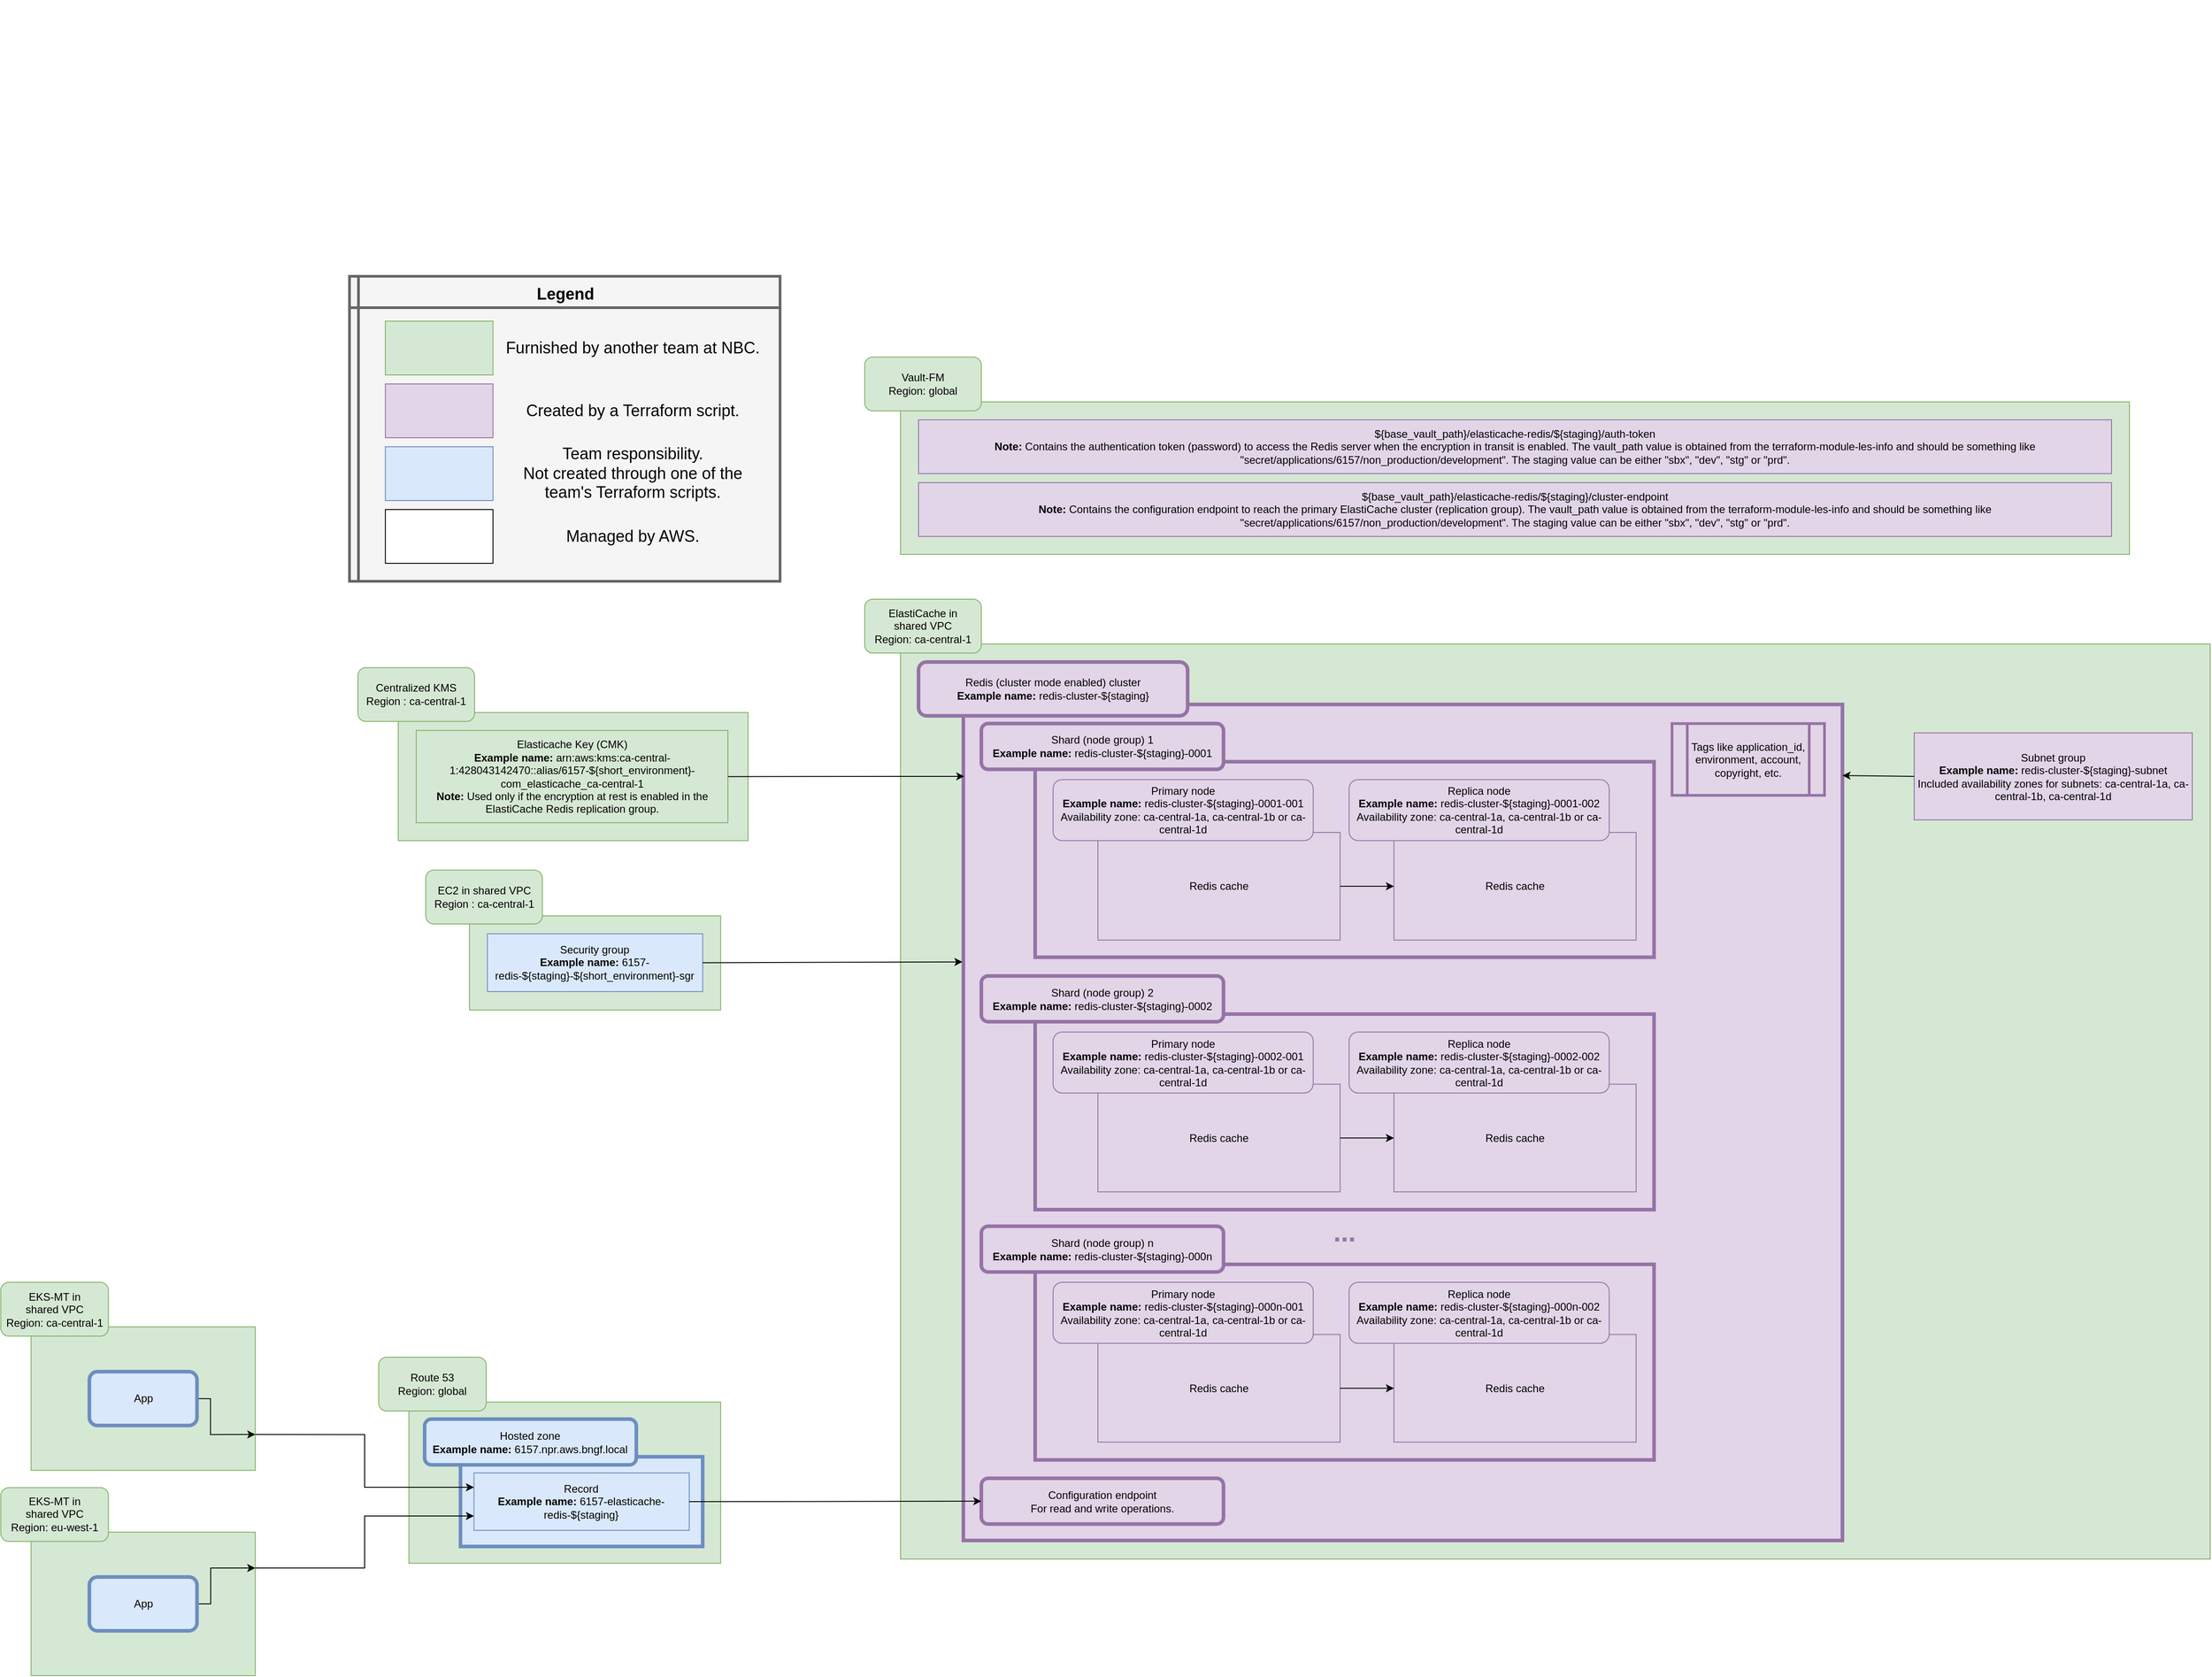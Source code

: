 <mxfile version="18.0.3" type="device"><diagram id="SKO7gMHoQNqxQWrQ-A0P" name="Page-1"><mxGraphModel dx="5704" dy="2724" grid="1" gridSize="10" guides="1" tooltips="1" connect="1" arrows="1" fold="1" page="1" pageScale="1" pageWidth="850" pageHeight="1100" math="0" shadow="0"><root><mxCell id="0"/><mxCell id="1" parent="0"/><mxCell id="yNyxnRnrPqe3okqBrELC-12" value="" style="rounded=0;whiteSpace=wrap;html=1;fillColor=#d5e8d4;strokeColor=#82b366;" parent="1" vertex="1"><mxGeometry x="1330" y="1780" width="1460" height="1020" as="geometry"/></mxCell><mxCell id="yNyxnRnrPqe3okqBrELC-4" value="" style="rounded=0;whiteSpace=wrap;html=1;fillColor=#d5e8d4;strokeColor=#82b366;" parent="1" vertex="1"><mxGeometry x="360.63" y="2541.15" width="250" height="160" as="geometry"/></mxCell><mxCell id="yNyxnRnrPqe3okqBrELC-5" value="EKS-MT in &lt;br&gt;shared VPC&lt;br&gt;Region: ca-central-1" style="rounded=1;whiteSpace=wrap;html=1;fillColor=#d5e8d4;strokeColor=#82b366;" parent="1" vertex="1"><mxGeometry x="326.88" y="2491.5" width="120" height="60" as="geometry"/></mxCell><mxCell id="yNyxnRnrPqe3okqBrELC-6" value="" style="rounded=0;whiteSpace=wrap;html=1;fillColor=#d5e8d4;strokeColor=#82b366;" parent="1" vertex="1"><mxGeometry x="360.63" y="2770" width="250" height="160" as="geometry"/></mxCell><mxCell id="yNyxnRnrPqe3okqBrELC-7" value="EKS-MT in &lt;br&gt;shared VPC&lt;br&gt;Region: eu-west-1" style="rounded=1;whiteSpace=wrap;html=1;fillColor=#d5e8d4;strokeColor=#82b366;" parent="1" vertex="1"><mxGeometry x="326.88" y="2720.35" width="120" height="60" as="geometry"/></mxCell><mxCell id="yNyxnRnrPqe3okqBrELC-8" style="edgeStyle=orthogonalEdgeStyle;rounded=0;orthogonalLoop=1;jettySize=auto;html=1;exitX=1;exitY=0.5;exitDx=0;exitDy=0;entryX=1;entryY=0.75;entryDx=0;entryDy=0;" parent="1" source="yNyxnRnrPqe3okqBrELC-9" target="yNyxnRnrPqe3okqBrELC-4" edge="1"><mxGeometry relative="1" as="geometry"><Array as="points"><mxPoint x="560.63" y="2621.15"/><mxPoint x="560.63" y="2661.15"/></Array></mxGeometry></mxCell><mxCell id="yNyxnRnrPqe3okqBrELC-9" value="App" style="rounded=1;whiteSpace=wrap;html=1;strokeWidth=4;fillColor=#dae8fc;strokeColor=#6c8ebf;" parent="1" vertex="1"><mxGeometry x="425.63" y="2591.15" width="120" height="60" as="geometry"/></mxCell><mxCell id="yNyxnRnrPqe3okqBrELC-10" style="edgeStyle=orthogonalEdgeStyle;rounded=0;orthogonalLoop=1;jettySize=auto;html=1;exitX=1;exitY=0.5;exitDx=0;exitDy=0;entryX=1;entryY=0.25;entryDx=0;entryDy=0;" parent="1" source="yNyxnRnrPqe3okqBrELC-11" target="yNyxnRnrPqe3okqBrELC-6" edge="1"><mxGeometry relative="1" as="geometry"><Array as="points"><mxPoint x="560.88" y="2850.35"/><mxPoint x="560.88" y="2810.35"/></Array></mxGeometry></mxCell><mxCell id="yNyxnRnrPqe3okqBrELC-11" value="App" style="rounded=1;whiteSpace=wrap;html=1;strokeWidth=4;fillColor=#dae8fc;strokeColor=#6c8ebf;" parent="1" vertex="1"><mxGeometry x="425.63" y="2820" width="120" height="60" as="geometry"/></mxCell><mxCell id="yNyxnRnrPqe3okqBrELC-13" value="ElastiCache in &lt;br&gt;shared VPC&lt;br&gt;Region: ca-central-1" style="rounded=1;whiteSpace=wrap;html=1;fillColor=#d5e8d4;strokeColor=#82b366;" parent="1" vertex="1"><mxGeometry x="1290" y="1730" width="130" height="60" as="geometry"/></mxCell><mxCell id="yNyxnRnrPqe3okqBrELC-16" value="" style="rounded=0;whiteSpace=wrap;html=1;fillColor=#e1d5e7;strokeColor=#9673a6;strokeWidth=4;" parent="1" vertex="1"><mxGeometry x="1400" y="1847.3" width="980" height="932" as="geometry"/></mxCell><mxCell id="yNyxnRnrPqe3okqBrELC-17" value="Redis (cluster mode enabled) cluster&lt;br&gt;&lt;b&gt;Example name:&lt;/b&gt; redis-cluster-${staging}" style="rounded=1;whiteSpace=wrap;html=1;fillColor=#e1d5e7;strokeColor=#9673a6;strokeWidth=4;" parent="1" vertex="1"><mxGeometry x="1350" y="1800" width="300" height="60" as="geometry"/></mxCell><mxCell id="yNyxnRnrPqe3okqBrELC-20" value="" style="rounded=0;whiteSpace=wrap;html=1;fillColor=#e1d5e7;strokeColor=#9673a6;strokeWidth=4;" parent="1" vertex="1"><mxGeometry x="1480" y="1911.15" width="690" height="218" as="geometry"/></mxCell><mxCell id="yNyxnRnrPqe3okqBrELC-46" value="" style="rounded=0;whiteSpace=wrap;html=1;fillColor=#d5e8d4;strokeColor=#82b366;" parent="1" vertex="1"><mxGeometry x="1330" y="1510" width="1370" height="170" as="geometry"/></mxCell><mxCell id="yNyxnRnrPqe3okqBrELC-47" value="Vault-FM&lt;br&gt;Region: global" style="rounded=1;whiteSpace=wrap;html=1;fillColor=#d5e8d4;strokeColor=#82b366;" parent="1" vertex="1"><mxGeometry x="1290" y="1460" width="130" height="60" as="geometry"/></mxCell><mxCell id="yNyxnRnrPqe3okqBrELC-91" value="" style="rounded=0;whiteSpace=wrap;html=1;fillColor=#d5e8d4;strokeColor=#82b366;" parent="1" vertex="1"><mxGeometry x="770" y="1856.3" width="390" height="142.85" as="geometry"/></mxCell><mxCell id="yNyxnRnrPqe3okqBrELC-92" value="Centralized KMS&lt;br&gt;Region : ca-central-1" style="rounded=1;whiteSpace=wrap;html=1;fillColor=#d5e8d4;strokeColor=#82b366;" parent="1" vertex="1"><mxGeometry x="725" y="1806.3" width="130" height="60" as="geometry"/></mxCell><mxCell id="yNyxnRnrPqe3okqBrELC-93" value="Elasticache Key (CMK)&lt;br&gt;&lt;b&gt;Example name:&lt;/b&gt; arn:aws:kms:ca-central-1:428043142470::alias/6157-${short_environment}-com_elasticache_ca-central-1&lt;br&gt;&lt;b&gt;Note:&lt;/b&gt; Used only if the encryption at rest is enabled in the ElastiCache Redis replication group." style="rounded=0;whiteSpace=wrap;html=1;fillColor=#D5E8D4;strokeColor=#82B366;" parent="1" vertex="1"><mxGeometry x="790" y="1876.3" width="347.5" height="102.85" as="geometry"/></mxCell><mxCell id="yNyxnRnrPqe3okqBrELC-97" value="" style="rounded=0;whiteSpace=wrap;html=1;fillColor=#d5e8d4;strokeColor=#82b366;" parent="1" vertex="1"><mxGeometry x="849.38" y="2083" width="280" height="105" as="geometry"/></mxCell><mxCell id="yNyxnRnrPqe3okqBrELC-98" value="EC2 in shared VPC&lt;br&gt;Region : ca-central-1" style="rounded=1;whiteSpace=wrap;html=1;fillColor=#d5e8d4;strokeColor=#82b366;" parent="1" vertex="1"><mxGeometry x="800.63" y="2032" width="130" height="60" as="geometry"/></mxCell><mxCell id="yNyxnRnrPqe3okqBrELC-99" value="Security group&lt;br&gt;&lt;b&gt;Example name:&lt;/b&gt;&amp;nbsp;6157-redis-${staging}-${short_environment}-sgr" style="rounded=0;whiteSpace=wrap;html=1;fillColor=#dae8fc;strokeColor=#6c8ebf;" parent="1" vertex="1"><mxGeometry x="869.38" y="2103" width="240" height="64.42" as="geometry"/></mxCell><mxCell id="yNyxnRnrPqe3okqBrELC-100" value="" style="shape=internalStorage;whiteSpace=wrap;html=1;backgroundOutline=1;fontColor=#333333;strokeWidth=3;dx=10;dy=35;fillColor=#f5f5f5;strokeColor=#666666;" parent="1" vertex="1"><mxGeometry x="715.63" y="1370" width="480" height="340" as="geometry"/></mxCell><mxCell id="yNyxnRnrPqe3okqBrELC-101" value="" style="rounded=0;whiteSpace=wrap;html=1;strokeWidth=1;fillColor=#d5e8d4;strokeColor=#82b366;" parent="1" vertex="1"><mxGeometry x="755.63" y="1420" width="120" height="60" as="geometry"/></mxCell><mxCell id="yNyxnRnrPqe3okqBrELC-102" value="" style="rounded=0;whiteSpace=wrap;html=1;strokeWidth=1;fillColor=#e1d5e7;strokeColor=#9673a6;" parent="1" vertex="1"><mxGeometry x="755.63" y="1490" width="120" height="60" as="geometry"/></mxCell><mxCell id="yNyxnRnrPqe3okqBrELC-105" value="&lt;font style=&quot;font-size: 18px&quot; color=&quot;#000000&quot;&gt;&lt;b&gt;Legend&lt;/b&gt;&lt;/font&gt;" style="text;html=1;align=center;verticalAlign=middle;resizable=0;points=[];autosize=1;strokeColor=none;fillColor=none;fontColor=#FF6666;" parent="1" vertex="1"><mxGeometry x="915.63" y="1380" width="80" height="20" as="geometry"/></mxCell><mxCell id="yNyxnRnrPqe3okqBrELC-106" value="&lt;font color=&quot;#000000&quot; size=&quot;4&quot;&gt;&lt;span&gt;Furnished by another team at NBC.&lt;/span&gt;&lt;/font&gt;" style="text;html=1;align=center;verticalAlign=middle;resizable=0;points=[];autosize=1;strokeColor=none;fillColor=none;fontColor=#FF6666;" parent="1" vertex="1"><mxGeometry x="880.63" y="1440" width="300" height="20" as="geometry"/></mxCell><mxCell id="yNyxnRnrPqe3okqBrELC-107" value="" style="rounded=0;whiteSpace=wrap;html=1;strokeWidth=1;" parent="1" vertex="1"><mxGeometry x="755.63" y="1630" width="120" height="60" as="geometry"/></mxCell><mxCell id="yNyxnRnrPqe3okqBrELC-108" value="&lt;font color=&quot;#000000&quot; size=&quot;4&quot;&gt;&lt;span&gt;Created by a Terraform&amp;nbsp;script.&lt;/span&gt;&lt;/font&gt;" style="text;html=1;align=center;verticalAlign=middle;resizable=0;points=[];autosize=1;strokeColor=none;fillColor=none;fontColor=#FF6666;" parent="1" vertex="1"><mxGeometry x="905.63" y="1510" width="250" height="20" as="geometry"/></mxCell><mxCell id="yNyxnRnrPqe3okqBrELC-110" value="&lt;font color=&quot;#000000&quot; size=&quot;4&quot;&gt;&lt;span&gt;Team responsibility.&lt;br&gt;Not created through one of the&lt;br&gt;team's Terraform scripts.&lt;/span&gt;&lt;/font&gt;" style="text;html=1;align=center;verticalAlign=middle;resizable=0;points=[];autosize=1;strokeColor=none;fillColor=none;fontColor=#FF6666;" parent="1" vertex="1"><mxGeometry x="900.63" y="1565" width="260" height="50" as="geometry"/></mxCell><mxCell id="yNyxnRnrPqe3okqBrELC-116" value="${base_vault_path}/elasticache-redis/${staging}/auth-token&lt;br&gt;&lt;b&gt;Note:&lt;/b&gt; Contains the authentication token (password) to access the Redis server when the encryption in transit is enabled. The vault_path value is obtained from the terraform-module-les-info and should be something like &quot;secret/applications/6157/non_production/development&quot;. The staging value can be either &quot;sbx&quot;, &quot;dev&quot;, &quot;stg&quot; or &quot;prd&quot;." style="rounded=0;whiteSpace=wrap;html=1;strokeWidth=1;fillColor=#e1d5e7;strokeColor=#9673a6;" parent="1" vertex="1"><mxGeometry x="1350" y="1530" width="1330" height="60" as="geometry"/></mxCell><mxCell id="yNyxnRnrPqe3okqBrELC-136" value="" style="endArrow=classic;html=1;rounded=0;" parent="1" edge="1"><mxGeometry width="50" height="50" relative="1" as="geometry"><mxPoint x="2100" y="1070" as="sourcePoint"/><mxPoint x="2100" y="1070" as="targetPoint"/></mxGeometry></mxCell><mxCell id="9Uj2-KhSI566zsfJ7_F--13" value="" style="rounded=0;whiteSpace=wrap;html=1;fillColor=#e1d5e7;strokeColor=#9673a6;strokeWidth=4;" parent="1" vertex="1"><mxGeometry x="1480" y="2192.5" width="690" height="218" as="geometry"/></mxCell><mxCell id="9Uj2-KhSI566zsfJ7_F--16" value="Redis cache" style="rounded=0;whiteSpace=wrap;html=1;strokeWidth=1;fillColor=#e1d5e7;strokeColor=#9673a6;" parent="1" vertex="1"><mxGeometry x="1550" y="2270.67" width="270" height="120" as="geometry"/></mxCell><mxCell id="9Uj2-KhSI566zsfJ7_F--18" value="Redis cache" style="rounded=0;whiteSpace=wrap;html=1;strokeWidth=1;fillColor=#e1d5e7;strokeColor=#9673a6;" parent="1" vertex="1"><mxGeometry x="1880" y="2270.67" width="270" height="120" as="geometry"/></mxCell><mxCell id="9Uj2-KhSI566zsfJ7_F--21" value="" style="rounded=0;whiteSpace=wrap;html=1;fillColor=#e1d5e7;strokeColor=#9673a6;strokeWidth=4;" parent="1" vertex="1"><mxGeometry x="1480" y="2471.5" width="690" height="218" as="geometry"/></mxCell><mxCell id="9Uj2-KhSI566zsfJ7_F--23" value="Redis cache" style="rounded=0;whiteSpace=wrap;html=1;strokeWidth=1;fillColor=#e1d5e7;strokeColor=#9673a6;" parent="1" vertex="1"><mxGeometry x="1550" y="2549.67" width="270" height="120" as="geometry"/></mxCell><mxCell id="9Uj2-KhSI566zsfJ7_F--25" value="Redis cache" style="rounded=0;whiteSpace=wrap;html=1;strokeWidth=1;fillColor=#e1d5e7;strokeColor=#9673a6;" parent="1" vertex="1"><mxGeometry x="1880" y="2549.67" width="270" height="120" as="geometry"/></mxCell><mxCell id="9Uj2-KhSI566zsfJ7_F--79" value="" style="endArrow=classic;html=1;rounded=0;exitX=1;exitY=0.5;exitDx=0;exitDy=0;entryX=0.001;entryY=0.086;entryDx=0;entryDy=0;entryPerimeter=0;" parent="1" source="yNyxnRnrPqe3okqBrELC-93" target="yNyxnRnrPqe3okqBrELC-16" edge="1"><mxGeometry width="50" height="50" relative="1" as="geometry"><mxPoint x="1120" y="1790" as="sourcePoint"/><mxPoint x="1400" y="1913" as="targetPoint"/></mxGeometry></mxCell><mxCell id="9Uj2-KhSI566zsfJ7_F--81" value="" style="endArrow=classic;html=1;rounded=0;exitX=1;exitY=0.5;exitDx=0;exitDy=0;entryX=-0.001;entryY=0.308;entryDx=0;entryDy=0;entryPerimeter=0;" parent="1" source="yNyxnRnrPqe3okqBrELC-99" target="yNyxnRnrPqe3okqBrELC-16" edge="1"><mxGeometry width="50" height="50" relative="1" as="geometry"><mxPoint x="770" y="2110" as="sourcePoint"/><mxPoint x="1330" y="2033" as="targetPoint"/></mxGeometry></mxCell><mxCell id="9Uj2-KhSI566zsfJ7_F--97" value="" style="rounded=0;whiteSpace=wrap;html=1;strokeWidth=1;fillColor=#dae8fc;strokeColor=#6c8ebf;" parent="1" vertex="1"><mxGeometry x="755.63" y="1560" width="120" height="60" as="geometry"/></mxCell><mxCell id="9Uj2-KhSI566zsfJ7_F--98" value="&lt;font color=&quot;#000000&quot; size=&quot;4&quot;&gt;&lt;span&gt;Managed by AWS.&lt;/span&gt;&lt;/font&gt;" style="text;html=1;align=center;verticalAlign=middle;resizable=0;points=[];autosize=1;strokeColor=none;fillColor=none;fontColor=#FF6666;" parent="1" vertex="1"><mxGeometry x="950.63" y="1650" width="160" height="20" as="geometry"/></mxCell><mxCell id="9Uj2-KhSI566zsfJ7_F--90" value="Subnet group&lt;br&gt;&lt;b&gt;Example name:&lt;/b&gt; redis-cluster-${staging}-subnet&lt;br&gt;Included availability zones for subnets: ca-central-1a, ca-central-1b, ca-central-1d" style="rounded=0;whiteSpace=wrap;html=1;fillColor=#e1d5e7;strokeColor=#9673a6;" parent="1" vertex="1"><mxGeometry x="2460" y="1879" width="310" height="97" as="geometry"/></mxCell><mxCell id="9Uj2-KhSI566zsfJ7_F--91" value="" style="endArrow=classic;html=1;rounded=0;exitX=0;exitY=0.5;exitDx=0;exitDy=0;entryX=1;entryY=0.085;entryDx=0;entryDy=0;entryPerimeter=0;" parent="1" source="9Uj2-KhSI566zsfJ7_F--90" target="yNyxnRnrPqe3okqBrELC-16" edge="1"><mxGeometry width="50" height="50" relative="1" as="geometry"><mxPoint x="2380" y="1940" as="sourcePoint"/><mxPoint x="2430" y="1890" as="targetPoint"/></mxGeometry></mxCell><mxCell id="yNyxnRnrPqe3okqBrELC-84" value="Tags like application_id, environment, account, copyright, etc." style="shape=process;whiteSpace=wrap;html=1;backgroundOutline=1;strokeWidth=3;fillColor=#e1d5e7;strokeColor=#9673a6;" parent="1" vertex="1"><mxGeometry x="2190" y="1868.65" width="170" height="80" as="geometry"/></mxCell><mxCell id="yNyxnRnrPqe3okqBrELC-29" value="Shard (node group) 1&lt;br&gt;&lt;b&gt;Example name:&lt;/b&gt; redis-cluster-${staging}-0001" style="rounded=1;whiteSpace=wrap;html=1;fillColor=#e1d5e7;strokeColor=#9673a6;strokeWidth=4;" parent="1" vertex="1"><mxGeometry x="1420" y="1868.65" width="270" height="51" as="geometry"/></mxCell><mxCell id="9Uj2-KhSI566zsfJ7_F--14" value="Shard (node group) 2&lt;br&gt;&lt;b&gt;Example name:&lt;/b&gt; redis-cluster-${staging}-0002" style="rounded=1;whiteSpace=wrap;html=1;fillColor=#e1d5e7;strokeColor=#9673a6;strokeWidth=4;" parent="1" vertex="1"><mxGeometry x="1420" y="2150" width="270" height="51" as="geometry"/></mxCell><mxCell id="9Uj2-KhSI566zsfJ7_F--22" value="Shard (node group) n&lt;br&gt;&lt;b&gt;Example name:&lt;/b&gt; redis-cluster-${staging}-000n" style="rounded=1;whiteSpace=wrap;html=1;fillColor=#e1d5e7;strokeColor=#9673a6;strokeWidth=4;" parent="1" vertex="1"><mxGeometry x="1420" y="2429" width="270" height="51" as="geometry"/></mxCell><mxCell id="G3e1DKqk6Gn0ZuLLX8rb-3" value="Redis cache" style="rounded=0;whiteSpace=wrap;html=1;strokeWidth=1;fillColor=#e1d5e7;strokeColor=#9673a6;" parent="1" vertex="1"><mxGeometry x="1880" y="1990" width="270" height="120" as="geometry"/></mxCell><mxCell id="9Uj2-KhSI566zsfJ7_F--1" value="Replica node&lt;br&gt;&lt;b&gt;Example name:&lt;/b&gt;&amp;nbsp;redis-cluster-${staging}-0001-002&lt;br&gt;Availability zone: ca-central-1a, ca-central-1b or ca-central-1d" style="rounded=1;whiteSpace=wrap;html=1;fillColor=#E1D5E7;strokeColor=#9673A6;" parent="1" vertex="1"><mxGeometry x="1830" y="1931.15" width="290" height="68" as="geometry"/></mxCell><mxCell id="G3e1DKqk6Gn0ZuLLX8rb-1" value="Redis cache" style="rounded=0;whiteSpace=wrap;html=1;strokeWidth=1;fillColor=#e1d5e7;strokeColor=#9673a6;" parent="1" vertex="1"><mxGeometry x="1550" y="1990" width="270" height="120" as="geometry"/></mxCell><mxCell id="G3e1DKqk6Gn0ZuLLX8rb-2" value="Primary node&lt;br&gt;&lt;b&gt;Example name:&lt;/b&gt; redis-cluster-${staging}-0001-001&lt;br&gt;Availability zone: ca-central-1a, ca-central-1b or ca-central-1d" style="rounded=1;whiteSpace=wrap;html=1;fillColor=#E1D5E7;strokeColor=#9673A6;" parent="1" vertex="1"><mxGeometry x="1500" y="1931.15" width="290" height="68" as="geometry"/></mxCell><mxCell id="9Uj2-KhSI566zsfJ7_F--19" value="Replica node&lt;br&gt;&lt;b&gt;Example name:&lt;/b&gt;&amp;nbsp;redis-cluster-${staging}-0002-002&lt;br&gt;Availability zone: ca-central-1a, ca-central-1b or ca-central-1d" style="rounded=1;whiteSpace=wrap;html=1;fillColor=#E1D5E7;strokeColor=#9673A6;" parent="1" vertex="1"><mxGeometry x="1830" y="2212.5" width="290" height="68" as="geometry"/></mxCell><mxCell id="9Uj2-KhSI566zsfJ7_F--17" value="Primary node&lt;br&gt;&lt;b&gt;Example name:&lt;/b&gt; redis-cluster-${staging}-0002-001&lt;br&gt;Availability zone: ca-central-1a, ca-central-1b or ca-central-1d" style="rounded=1;whiteSpace=wrap;html=1;fillColor=#E1D5E7;strokeColor=#9673A6;" parent="1" vertex="1"><mxGeometry x="1500" y="2212.5" width="290" height="68" as="geometry"/></mxCell><mxCell id="9Uj2-KhSI566zsfJ7_F--26" value="Replica node&lt;br&gt;&lt;b&gt;Example name:&lt;/b&gt;&amp;nbsp;redis-cluster-${staging}-000n-002&lt;br&gt;Availability zone: ca-central-1a, ca-central-1b or ca-central-1d" style="rounded=1;whiteSpace=wrap;html=1;fillColor=#E1D5E7;strokeColor=#9673A6;" parent="1" vertex="1"><mxGeometry x="1830" y="2491.5" width="290" height="68" as="geometry"/></mxCell><mxCell id="9Uj2-KhSI566zsfJ7_F--24" value="Primary node&lt;br&gt;&lt;b&gt;Example name:&lt;/b&gt; redis-cluster-${staging}-000n-001&lt;br&gt;Availability zone: ca-central-1a, ca-central-1b or ca-central-1d" style="rounded=1;whiteSpace=wrap;html=1;fillColor=#E1D5E7;strokeColor=#9673A6;" parent="1" vertex="1"><mxGeometry x="1500" y="2491.5" width="290" height="68" as="geometry"/></mxCell><mxCell id="9Uj2-KhSI566zsfJ7_F--2" value="" style="endArrow=classic;html=1;rounded=0;exitX=1;exitY=0.5;exitDx=0;exitDy=0;entryX=0;entryY=0.5;entryDx=0;entryDy=0;" parent="1" source="G3e1DKqk6Gn0ZuLLX8rb-1" target="G3e1DKqk6Gn0ZuLLX8rb-3" edge="1"><mxGeometry width="50" height="50" relative="1" as="geometry"><mxPoint x="1790" y="2030" as="sourcePoint"/><mxPoint x="1840" y="1980" as="targetPoint"/></mxGeometry></mxCell><mxCell id="9Uj2-KhSI566zsfJ7_F--20" value="" style="endArrow=classic;html=1;rounded=0;exitX=1;exitY=0.5;exitDx=0;exitDy=0;entryX=0;entryY=0.5;entryDx=0;entryDy=0;" parent="1" source="9Uj2-KhSI566zsfJ7_F--16" target="9Uj2-KhSI566zsfJ7_F--18" edge="1"><mxGeometry width="50" height="50" relative="1" as="geometry"><mxPoint x="1790" y="2311.35" as="sourcePoint"/><mxPoint x="1840" y="2261.35" as="targetPoint"/></mxGeometry></mxCell><mxCell id="9Uj2-KhSI566zsfJ7_F--27" value="" style="endArrow=classic;html=1;rounded=0;exitX=1;exitY=0.5;exitDx=0;exitDy=0;entryX=0;entryY=0.5;entryDx=0;entryDy=0;" parent="1" source="9Uj2-KhSI566zsfJ7_F--23" target="9Uj2-KhSI566zsfJ7_F--25" edge="1"><mxGeometry width="50" height="50" relative="1" as="geometry"><mxPoint x="1790" y="2590.35" as="sourcePoint"/><mxPoint x="1840" y="2540.35" as="targetPoint"/></mxGeometry></mxCell><mxCell id="HuucSe1y7ZYBK4vgmxPw-1" value="" style="rounded=0;whiteSpace=wrap;html=1;fillColor=#d5e8d4;strokeColor=#82b366;" parent="1" vertex="1"><mxGeometry x="781.88" y="2625" width="347.5" height="179.7" as="geometry"/></mxCell><mxCell id="HuucSe1y7ZYBK4vgmxPw-2" value="Route 53&lt;br&gt;Region: global" style="rounded=1;whiteSpace=wrap;html=1;fillColor=#d5e8d4;strokeColor=#82b366;" parent="1" vertex="1"><mxGeometry x="748.13" y="2575" width="120" height="60" as="geometry"/></mxCell><mxCell id="HuucSe1y7ZYBK4vgmxPw-4" value="" style="rounded=0;whiteSpace=wrap;html=1;strokeWidth=4;fillColor=#dae8fc;strokeColor=#6c8ebf;" parent="1" vertex="1"><mxGeometry x="839.38" y="2686" width="270" height="100" as="geometry"/></mxCell><mxCell id="HuucSe1y7ZYBK4vgmxPw-3" value="Hosted zone&lt;br&gt;&lt;b&gt;Example name:&lt;/b&gt;&amp;nbsp;6157.npr.aws.bngf.local" style="rounded=1;whiteSpace=wrap;html=1;fillColor=#dae8fc;strokeColor=#6c8ebf;strokeWidth=4;" parent="1" vertex="1"><mxGeometry x="799.38" y="2644" width="236" height="51" as="geometry"/></mxCell><mxCell id="HuucSe1y7ZYBK4vgmxPw-5" value="Record&lt;br&gt;&lt;b&gt;Example name:&lt;/b&gt;&amp;nbsp;6157-elasticache-redis-${staging}" style="rounded=0;whiteSpace=wrap;html=1;fillColor=#dae8fc;strokeColor=#6c8ebf;" parent="1" vertex="1"><mxGeometry x="854.38" y="2704" width="240" height="64" as="geometry"/></mxCell><mxCell id="HuucSe1y7ZYBK4vgmxPw-7" value="&lt;font color=&quot;#9673a6&quot; size=&quot;1&quot; style=&quot;&quot;&gt;&lt;b style=&quot;font-size: 30px;&quot;&gt;...&lt;/b&gt;&lt;/font&gt;" style="text;html=1;strokeColor=none;fillColor=none;align=center;verticalAlign=middle;whiteSpace=wrap;rounded=0;" parent="1" vertex="1"><mxGeometry x="1795" y="2420" width="60" height="30" as="geometry"/></mxCell><mxCell id="HuucSe1y7ZYBK4vgmxPw-17" value="Configuration endpoint&lt;br&gt;For read and write operations." style="rounded=1;whiteSpace=wrap;html=1;fillColor=#e1d5e7;strokeColor=#9673a6;strokeWidth=4;" parent="1" vertex="1"><mxGeometry x="1420" y="2710" width="270" height="51" as="geometry"/></mxCell><mxCell id="HuucSe1y7ZYBK4vgmxPw-19" value="" style="endArrow=classic;html=1;rounded=0;exitX=1;exitY=0.5;exitDx=0;exitDy=0;entryX=0;entryY=0.5;entryDx=0;entryDy=0;" parent="1" source="HuucSe1y7ZYBK4vgmxPw-5" target="HuucSe1y7ZYBK4vgmxPw-17" edge="1"><mxGeometry width="50" height="50" relative="1" as="geometry"><mxPoint x="995.0" y="2145.21" as="sourcePoint"/><mxPoint x="1100" y="2660" as="targetPoint"/></mxGeometry></mxCell><mxCell id="yNyxnRnrPqe3okqBrELC-144" style="edgeStyle=orthogonalEdgeStyle;rounded=0;orthogonalLoop=1;jettySize=auto;html=1;exitX=1;exitY=0.75;exitDx=0;exitDy=0;entryX=0;entryY=0.25;entryDx=0;entryDy=0;" parent="1" source="yNyxnRnrPqe3okqBrELC-4" target="HuucSe1y7ZYBK4vgmxPw-5" edge="1"><mxGeometry relative="1" as="geometry"><mxPoint x="630.63" y="2699.65" as="targetPoint"/></mxGeometry></mxCell><mxCell id="yNyxnRnrPqe3okqBrELC-145" style="edgeStyle=orthogonalEdgeStyle;rounded=0;orthogonalLoop=1;jettySize=auto;html=1;exitX=1;exitY=0.25;exitDx=0;exitDy=0;entryX=0;entryY=0.75;entryDx=0;entryDy=0;" parent="1" source="yNyxnRnrPqe3okqBrELC-6" target="HuucSe1y7ZYBK4vgmxPw-5" edge="1"><mxGeometry relative="1" as="geometry"><mxPoint x="630.63" y="2809.65" as="targetPoint"/></mxGeometry></mxCell><mxCell id="HuucSe1y7ZYBK4vgmxPw-24" value="${base_vault_path}/elasticache-redis/${staging}/cluster-endpoint&lt;br&gt;&lt;b&gt;Note:&lt;/b&gt; Contains the configuration endpoint to reach the primary ElastiCache cluster (replication group). The vault_path value is obtained from the terraform-module-les-info and should be something like &quot;secret/applications/6157/non_production/development&quot;. The staging value can be either &quot;sbx&quot;, &quot;dev&quot;, &quot;stg&quot; or &quot;prd&quot;." style="rounded=0;whiteSpace=wrap;html=1;strokeWidth=1;fillColor=#e1d5e7;strokeColor=#9673a6;" parent="1" vertex="1"><mxGeometry x="1350" y="1600" width="1330" height="60" as="geometry"/></mxCell></root></mxGraphModel></diagram></mxfile>
